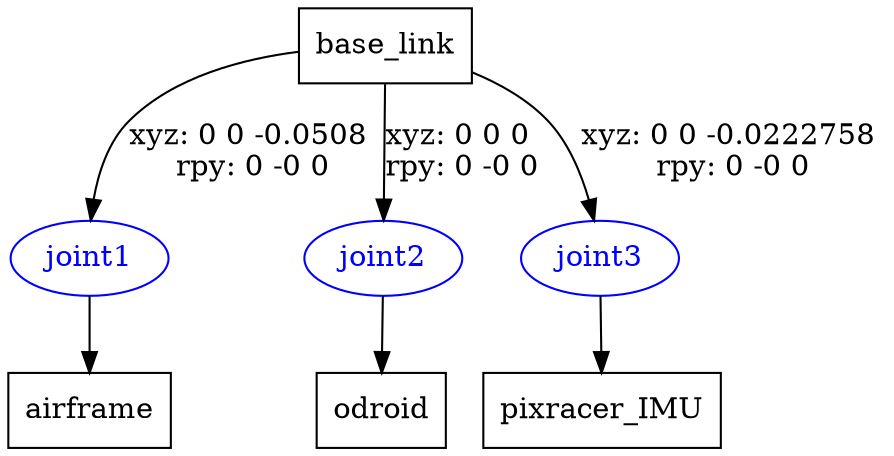 digraph G {
node [shape=box];
"base_link" [label="base_link"];
"airframe" [label="airframe"];
"odroid" [label="odroid"];
"pixracer_IMU" [label="pixracer_IMU"];
node [shape=ellipse, color=blue, fontcolor=blue];
"base_link" -> "joint1" [label="xyz: 0 0 -0.0508 \nrpy: 0 -0 0"]
"joint1" -> "airframe"
"base_link" -> "joint2" [label="xyz: 0 0 0 \nrpy: 0 -0 0"]
"joint2" -> "odroid"
"base_link" -> "joint3" [label="xyz: 0 0 -0.0222758 \nrpy: 0 -0 0"]
"joint3" -> "pixracer_IMU"
}
